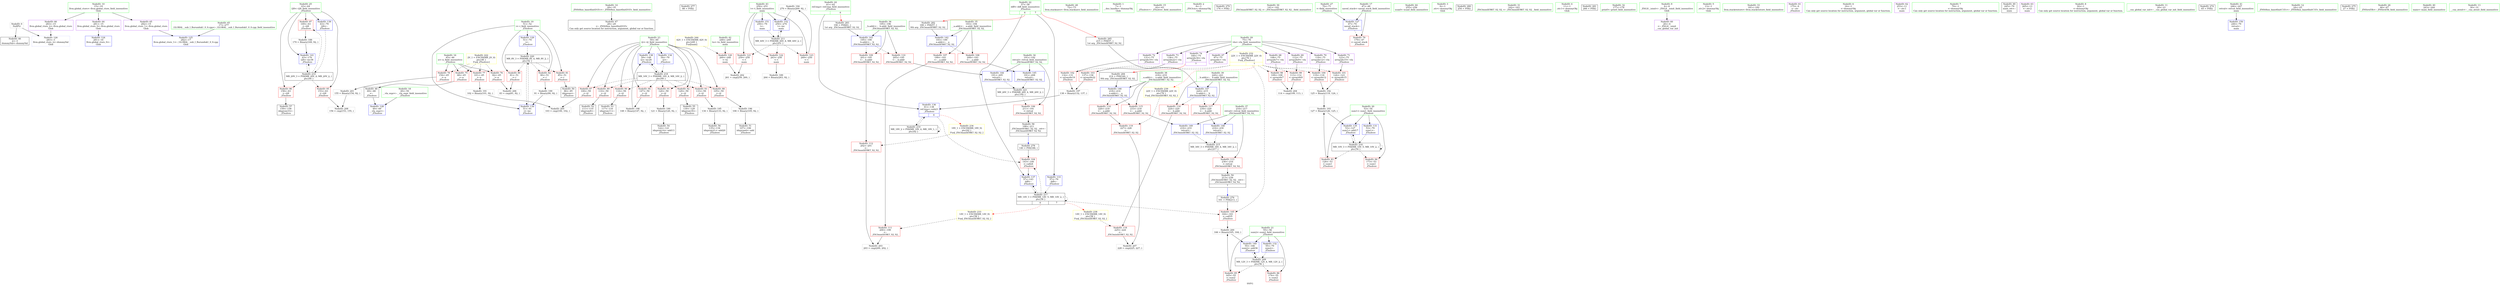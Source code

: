 digraph "SVFG" {
	label="SVFG";

	Node0x55b4d5fac220 [shape=record,color=grey,label="{NodeID: 0\nNullPtr}"];
	Node0x55b4d5fac220 -> Node0x55b4d5fc9af0[style=solid];
	Node0x55b4d5fac220 -> Node0x55b4d5fcfd60[style=solid];
	Node0x55b4d5fca5d0 [shape=record,color=red,label="{NodeID: 97\n169\<--63\n\<--i28\n_Z5solvev\n}"];
	Node0x55b4d5fca5d0 -> Node0x55b4d5fd32e0[style=solid];
	Node0x55b4d5fc62c0 [shape=record,color=green,label="{NodeID: 14\n29\<--35\n_ZNSt8ios_base4InitD1Ev\<--_ZNSt8ios_base4InitD1Ev_field_insensitive\n}"];
	Node0x55b4d5fc62c0 -> Node0x55b4d5fc9bf0[style=solid];
	Node0x55b4d5ff0890 [shape=record,color=black,label="{NodeID: 277\n88 = PHI()\n}"];
	Node0x55b4d5fcd860 [shape=record,color=grey,label="{NodeID: 194\n270 = Binary(269, 92, )\n}"];
	Node0x55b4d5fcd860 -> Node0x55b4d5fd12b0[style=solid];
	Node0x55b4d5fca110 [shape=record,color=red,label="{NodeID: 111\n200\<--199\n\<--\n_ZSt3maxIiERKT_S2_S2_\n}"];
	Node0x55b4d5fca110 -> Node0x55b4d5fd5970[style=solid];
	Node0x55b4d5fc8ad0 [shape=record,color=green,label="{NodeID: 28\n72\<--73\nllvm.stacksave\<--llvm.stacksave_field_insensitive\n}"];
	Node0x55b4d5fd60f0 [shape=record,color=grey,label="{NodeID: 208\n156 = cmp(153, 155, )\n}"];
	Node0x55b4d5fcfc60 [shape=record,color=blue,label="{NodeID: 125\n282\<--17\nllvm.global_ctors_1\<--_GLOBAL__sub_I_Burunduk1_0_0.cpp\nGlob }"];
	Node0x55b4d5fc9750 [shape=record,color=green,label="{NodeID: 42\n248\<--249\ntn\<--tn_field_insensitive\nmain\n}"];
	Node0x55b4d5fc9750 -> Node0x55b4d5fcf850[style=solid];
	Node0x55b4d5fe0fc0 [shape=record,color=yellow,style=double,label="{NodeID: 222\n2V_1 = ENCHI(MR_2V_0)\npts\{46 \}\nFun[_Z5solvev]}"];
	Node0x55b4d5fe0fc0 -> Node0x55b4d5fcc390[style=dashed];
	Node0x55b4d5fe0fc0 -> Node0x55b4d5fcc460[style=dashed];
	Node0x55b4d5fe0fc0 -> Node0x55b4d5fcc530[style=dashed];
	Node0x55b4d5fe0fc0 -> Node0x55b4d5fcc600[style=dashed];
	Node0x55b4d5fd0820 [shape=record,color=blue,label="{NodeID: 139\n63\<--79\ni28\<--\n_Z5solvev\n}"];
	Node0x55b4d5fd0820 -> Node0x55b4d5fdd3c0[style=dashed];
	Node0x55b4d5fcb390 [shape=record,color=black,label="{NodeID: 56\n135\<--134\nidxprom21\<--add20\n_Z5solvev\n}"];
	Node0x55b4d5fcbf80 [shape=record,color=purple,label="{NodeID: 70\n118\<--75\narrayidx12\<--vla\n_Z5solvev\n}"];
	Node0x55b4d5fcbf80 -> Node0x55b4d5fca840[style=solid];
	Node0x55b4d5fccae0 [shape=record,color=red,label="{NodeID: 84\n173\<--53\n\<--sum1\n_Z5solvev\n}"];
	Node0x55b4d5fac430 [shape=record,color=green,label="{NodeID: 1\n7\<--1\n__dso_handle\<--dummyObj\nGlob }"];
	Node0x55b4d5fca6a0 [shape=record,color=red,label="{NodeID: 98\n109\<--108\n\<--arrayidx7\n_Z5solvev\n}"];
	Node0x55b4d5fca6a0 -> Node0x55b4d5fd5af0[style=solid];
	Node0x55b4d5fc8110 [shape=record,color=green,label="{NodeID: 15\n42\<--43\n_Z5solvev\<--_Z5solvev_field_insensitive\n}"];
	Node0x55b4d5ff0960 [shape=record,color=black,label="{NodeID: 278\n140 = PHI(188, )\n}"];
	Node0x55b4d5ff0960 -> Node0x55b4d5fcab80[style=solid];
	Node0x55b4d5fcd9e0 [shape=record,color=grey,label="{NodeID: 195\n134 = Binary(133, 92, )\n}"];
	Node0x55b4d5fcd9e0 -> Node0x55b4d5fcb390[style=solid];
	Node0x55b4d5fca1e0 [shape=record,color=red,label="{NodeID: 112\n202\<--201\n\<--\n_ZSt3maxIiERKT_S2_S2_\n}"];
	Node0x55b4d5fca1e0 -> Node0x55b4d5fd5970[style=solid];
	Node0x55b4d5fc8bd0 [shape=record,color=green,label="{NodeID: 29\n75\<--76\nvla\<--vla_field_insensitive\n_Z5solvev\n}"];
	Node0x55b4d5fc8bd0 -> Node0x55b4d5fcbd10[style=solid];
	Node0x55b4d5fc8bd0 -> Node0x55b4d5fcbde0[style=solid];
	Node0x55b4d5fc8bd0 -> Node0x55b4d5fcbeb0[style=solid];
	Node0x55b4d5fc8bd0 -> Node0x55b4d5fcbf80[style=solid];
	Node0x55b4d5fc8bd0 -> Node0x55b4d5fcc050[style=solid];
	Node0x55b4d5fc8bd0 -> Node0x55b4d5fcc120[style=solid];
	Node0x55b4d5fc8bd0 -> Node0x55b4d5fcc1f0[style=solid];
	Node0x55b4d5fc8bd0 -> Node0x55b4d5fcc2c0[style=solid];
	Node0x55b4d5fdcec0 [shape=record,color=black,label="{NodeID: 209\nMR_12V_3 = PHI(MR_12V_4, MR_12V_2, )\npts\{56 \}\n}"];
	Node0x55b4d5fdcec0 -> Node0x55b4d5fccbb0[style=dashed];
	Node0x55b4d5fdcec0 -> Node0x55b4d5fccc80[style=dashed];
	Node0x55b4d5fdcec0 -> Node0x55b4d5fd08f0[style=dashed];
	Node0x55b4d5fcfd60 [shape=record,color=blue, style = dotted,label="{NodeID: 126\n283\<--3\nllvm.global_ctors_2\<--dummyVal\nGlob }"];
	Node0x55b4d5fc9820 [shape=record,color=green,label="{NodeID: 43\n250\<--251\nt\<--t_field_insensitive\nmain\n}"];
	Node0x55b4d5fc9820 -> Node0x55b4d5fcf920[style=solid];
	Node0x55b4d5fc9820 -> Node0x55b4d5fcf9f0[style=solid];
	Node0x55b4d5fc9820 -> Node0x55b4d5fcfac0[style=solid];
	Node0x55b4d5fc9820 -> Node0x55b4d5fd11e0[style=solid];
	Node0x55b4d5fc9820 -> Node0x55b4d5fd12b0[style=solid];
	Node0x55b4d5fd08f0 [shape=record,color=blue,label="{NodeID: 140\n55\<--166\nsum2\<--add36\n_Z5solvev\n}"];
	Node0x55b4d5fd08f0 -> Node0x55b4d5fdcec0[style=dashed];
	Node0x55b4d5fcb460 [shape=record,color=black,label="{NodeID: 57\n159\<--158\nidxprom33\<--\n_Z5solvev\n}"];
	Node0x55b4d5fcc050 [shape=record,color=purple,label="{NodeID: 71\n123\<--75\narrayidx15\<--vla\n_Z5solvev\n}"];
	Node0x55b4d5fcc050 -> Node0x55b4d5fca910[style=solid];
	Node0x55b4d5fccbb0 [shape=record,color=red,label="{NodeID: 85\n165\<--55\n\<--sum2\n_Z5solvev\n}"];
	Node0x55b4d5fccbb0 -> Node0x55b4d5fce160[style=solid];
	Node0x55b4d5fba190 [shape=record,color=green,label="{NodeID: 2\n8\<--1\n_ZSt3cin\<--dummyObj\nGlob }"];
	Node0x55b4d5fca770 [shape=record,color=red,label="{NodeID: 99\n113\<--112\n\<--arrayidx9\n_Z5solvev\n}"];
	Node0x55b4d5fca770 -> Node0x55b4d5fd5af0[style=solid];
	Node0x55b4d5fc81a0 [shape=record,color=green,label="{NodeID: 16\n45\<--46\nn\<--n_field_insensitive\n_Z5solvev\n}"];
	Node0x55b4d5fc81a0 -> Node0x55b4d5fcc390[style=solid];
	Node0x55b4d5fc81a0 -> Node0x55b4d5fcc460[style=solid];
	Node0x55b4d5fc81a0 -> Node0x55b4d5fcc530[style=solid];
	Node0x55b4d5fc81a0 -> Node0x55b4d5fcc600[style=solid];
	Node0x55b4d5ff0a90 [shape=record,color=black,label="{NodeID: 279\n176 = PHI()\n}"];
	Node0x55b4d5fcdb60 [shape=record,color=grey,label="{NodeID: 196\n106 = Binary(105, 92, )\n}"];
	Node0x55b4d5fcdb60 -> Node0x55b4d5fcaf80[style=solid];
	Node0x55b4d5fca2b0 [shape=record,color=red,label="{NodeID: 113\n236\<--216\n\<--retval\n_ZSt3minIiERKT_S2_S2_\n}"];
	Node0x55b4d5fca2b0 -> Node0x55b4d5fcb600[style=solid];
	Node0x55b4d5fc8ca0 [shape=record,color=green,label="{NodeID: 30\n141\<--142\n_ZSt3maxIiERKT_S2_S2_\<--_ZSt3maxIiERKT_S2_S2__field_insensitive\n}"];
	Node0x55b4d5fdd3c0 [shape=record,color=black,label="{NodeID: 210\nMR_20V_3 = PHI(MR_20V_4, MR_20V_2, )\npts\{64 \}\n}"];
	Node0x55b4d5fdd3c0 -> Node0x55b4d5fcd3d0[style=dashed];
	Node0x55b4d5fdd3c0 -> Node0x55b4d5fca500[style=dashed];
	Node0x55b4d5fdd3c0 -> Node0x55b4d5fca5d0[style=dashed];
	Node0x55b4d5fdd3c0 -> Node0x55b4d5fd09c0[style=dashed];
	Node0x55b4d5fcfe60 [shape=record,color=blue,label="{NodeID: 127\n47\<--70\nsaved_stack\<--\n_Z5solvev\n}"];
	Node0x55b4d5fcfe60 -> Node0x55b4d5fcc6d0[style=dashed];
	Node0x55b4d5fc98f0 [shape=record,color=green,label="{NodeID: 44\n255\<--256\nscanf\<--scanf_field_insensitive\n}"];
	Node0x55b4d5fd09c0 [shape=record,color=blue,label="{NodeID: 141\n63\<--170\ni28\<--inc38\n_Z5solvev\n}"];
	Node0x55b4d5fd09c0 -> Node0x55b4d5fdd3c0[style=dashed];
	Node0x55b4d5fcb530 [shape=record,color=black,label="{NodeID: 58\n188\<--211\n_ZSt3maxIiERKT_S2_S2__ret\<--\n_ZSt3maxIiERKT_S2_S2_\n|{<s0>6}}"];
	Node0x55b4d5fcb530:s0 -> Node0x55b4d5ff0960[style=solid,color=blue];
	Node0x55b4d5fe3040 [shape=record,color=yellow,style=double,label="{NodeID: 238\n14V_1 = ENCHI(MR_14V_0)\npts\{58 \}\nFun[_ZSt3minIiERKT_S2_S2_]}"];
	Node0x55b4d5fe3040 -> Node0x55b4d5fcf6b0[style=dashed];
	Node0x55b4d5fcc120 [shape=record,color=purple,label="{NodeID: 72\n131\<--75\narrayidx19\<--vla\n_Z5solvev\n}"];
	Node0x55b4d5fcc120 -> Node0x55b4d5fca9e0[style=solid];
	Node0x55b4d5fccc80 [shape=record,color=red,label="{NodeID: 86\n174\<--55\n\<--sum2\n_Z5solvev\n}"];
	Node0x55b4d5fba220 [shape=record,color=green,label="{NodeID: 3\n9\<--1\n.str\<--dummyObj\nGlob }"];
	Node0x55b4d5fca840 [shape=record,color=red,label="{NodeID: 100\n119\<--118\n\<--arrayidx12\n_Z5solvev\n}"];
	Node0x55b4d5fca840 -> Node0x55b4d5fcd560[style=solid];
	Node0x55b4d5fc8230 [shape=record,color=green,label="{NodeID: 17\n47\<--48\nsaved_stack\<--saved_stack_field_insensitive\n_Z5solvev\n}"];
	Node0x55b4d5fc8230 -> Node0x55b4d5fcc6d0[style=solid];
	Node0x55b4d5fc8230 -> Node0x55b4d5fcfe60[style=solid];
	Node0x55b4d5ff0b60 [shape=record,color=black,label="{NodeID: 280\n254 = PHI()\n}"];
	Node0x55b4d5fcdce0 [shape=record,color=grey,label="{NodeID: 197\n138 = Binary(132, 137, )\n}"];
	Node0x55b4d5fcdce0 -> Node0x55b4d5fd05b0[style=solid];
	Node0x55b4d5fca380 [shape=record,color=red,label="{NodeID: 114\n226\<--218\n\<--__a.addr\n_ZSt3minIiERKT_S2_S2_\n}"];
	Node0x55b4d5fca380 -> Node0x55b4d5fcf780[style=solid];
	Node0x55b4d5fc8da0 [shape=record,color=green,label="{NodeID: 31\n162\<--163\n_ZSt3minIiERKT_S2_S2_\<--_ZSt3minIiERKT_S2_S2__field_insensitive\n}"];
	Node0x55b4d5fdd8c0 [shape=record,color=black,label="{NodeID: 211\nMR_44V_3 = PHI(MR_44V_4, MR_44V_2, )\npts\{251 \}\n}"];
	Node0x55b4d5fdd8c0 -> Node0x55b4d5fcf920[style=dashed];
	Node0x55b4d5fdd8c0 -> Node0x55b4d5fcf9f0[style=dashed];
	Node0x55b4d5fdd8c0 -> Node0x55b4d5fcfac0[style=dashed];
	Node0x55b4d5fdd8c0 -> Node0x55b4d5fd12b0[style=dashed];
	Node0x55b4d5fcff30 [shape=record,color=blue,label="{NodeID: 128\n49\<--69\n__vla_expr\<--\n_Z5solvev\n}"];
	Node0x55b4d5fc99f0 [shape=record,color=green,label="{NodeID: 45\n17\<--277\n_GLOBAL__sub_I_Burunduk1_0_0.cpp\<--_GLOBAL__sub_I_Burunduk1_0_0.cpp_field_insensitive\n}"];
	Node0x55b4d5fc99f0 -> Node0x55b4d5fcfc60[style=solid];
	Node0x55b4d5fd0a90 [shape=record,color=blue,label="{NodeID: 142\n193\<--189\n__a.addr\<--__a\n_ZSt3maxIiERKT_S2_S2_\n}"];
	Node0x55b4d5fd0a90 -> Node0x55b4d5fc9dd0[style=dashed];
	Node0x55b4d5fd0a90 -> Node0x55b4d5fc9ea0[style=dashed];
	Node0x55b4d5fcb600 [shape=record,color=black,label="{NodeID: 59\n213\<--236\n_ZSt3minIiERKT_S2_S2__ret\<--\n_ZSt3minIiERKT_S2_S2_\n|{<s0>7}}"];
	Node0x55b4d5fcb600:s0 -> Node0x55b4d5ff06a0[style=solid,color=blue];
	Node0x55b4d5fe3150 [shape=record,color=yellow,style=double,label="{NodeID: 239\n22V_1 = ENCHI(MR_22V_0)\npts\{76 \}\nFun[_ZSt3minIiERKT_S2_S2_]}"];
	Node0x55b4d5fe3150 -> Node0x55b4d5fcf780[style=dashed];
	Node0x55b4d5fcc1f0 [shape=record,color=purple,label="{NodeID: 73\n136\<--75\narrayidx22\<--vla\n_Z5solvev\n}"];
	Node0x55b4d5fcc1f0 -> Node0x55b4d5fcaab0[style=solid];
	Node0x55b4d5fccd50 [shape=record,color=red,label="{NodeID: 87\n100\<--59\n\<--i2\n_Z5solvev\n}"];
	Node0x55b4d5fccd50 -> Node0x55b4d5fd5c70[style=solid];
	Node0x55b4d5fc5be0 [shape=record,color=green,label="{NodeID: 4\n11\<--1\n.str.1\<--dummyObj\nGlob }"];
	Node0x55b4d5fca910 [shape=record,color=red,label="{NodeID: 101\n124\<--123\n\<--arrayidx15\n_Z5solvev\n}"];
	Node0x55b4d5fca910 -> Node0x55b4d5fcd560[style=solid];
	Node0x55b4d5fc82c0 [shape=record,color=green,label="{NodeID: 18\n49\<--50\n__vla_expr\<--__vla_expr_field_insensitive\n_Z5solvev\n}"];
	Node0x55b4d5fc82c0 -> Node0x55b4d5fcff30[style=solid];
	Node0x55b4d5ff0c30 [shape=record,color=black,label="{NodeID: 281\n266 = PHI()\n}"];
	Node0x55b4d5fcde60 [shape=record,color=grey,label="{NodeID: 198\n148 = Binary(147, 92, )\n}"];
	Node0x55b4d5fcde60 -> Node0x55b4d5fd0750[style=solid];
	Node0x55b4d5fcf4c0 [shape=record,color=red,label="{NodeID: 115\n233\<--218\n\<--__a.addr\n_ZSt3minIiERKT_S2_S2_\n}"];
	Node0x55b4d5fcf4c0 -> Node0x55b4d5fd1040[style=solid];
	Node0x55b4d5fc8ea0 [shape=record,color=green,label="{NodeID: 32\n177\<--178\nprintf\<--printf_field_insensitive\n}"];
	Node0x55b4d5fd0000 [shape=record,color=blue,label="{NodeID: 129\n51\<--79\ni\<--\n_Z5solvev\n}"];
	Node0x55b4d5fd0000 -> Node0x55b4d5fe05c0[style=dashed];
	Node0x55b4d5fc9af0 [shape=record,color=black,label="{NodeID: 46\n2\<--3\ndummyVal\<--dummyVal\n}"];
	Node0x55b4d5fd0b60 [shape=record,color=blue,label="{NodeID: 143\n195\<--190\n__b.addr\<--__b\n_ZSt3maxIiERKT_S2_S2_\n}"];
	Node0x55b4d5fd0b60 -> Node0x55b4d5fc9f70[style=dashed];
	Node0x55b4d5fd0b60 -> Node0x55b4d5fca040[style=dashed];
	Node0x55b4d5fcb6d0 [shape=record,color=purple,label="{NodeID: 60\n26\<--4\n\<--_ZStL8__ioinit\n__cxx_global_var_init\n}"];
	Node0x55b4d5fcc2c0 [shape=record,color=purple,label="{NodeID: 74\n160\<--75\narrayidx34\<--vla\n_Z5solvev\n|{<s0>7}}"];
	Node0x55b4d5fcc2c0:s0 -> Node0x55b4d5ff1010[style=solid,color=red];
	Node0x55b4d5fcce20 [shape=record,color=red,label="{NodeID: 88\n105\<--59\n\<--i2\n_Z5solvev\n}"];
	Node0x55b4d5fcce20 -> Node0x55b4d5fcdb60[style=solid];
	Node0x55b4d5fc5c70 [shape=record,color=green,label="{NodeID: 5\n13\<--1\n.str.2\<--dummyObj\nGlob }"];
	Node0x55b4d5fca9e0 [shape=record,color=red,label="{NodeID: 102\n132\<--131\n\<--arrayidx19\n_Z5solvev\n}"];
	Node0x55b4d5fca9e0 -> Node0x55b4d5fcdce0[style=solid];
	Node0x55b4d5fc8350 [shape=record,color=green,label="{NodeID: 19\n51\<--52\ni\<--i_field_insensitive\n_Z5solvev\n}"];
	Node0x55b4d5fc8350 -> Node0x55b4d5fcc7a0[style=solid];
	Node0x55b4d5fc8350 -> Node0x55b4d5fcc870[style=solid];
	Node0x55b4d5fc8350 -> Node0x55b4d5fcc940[style=solid];
	Node0x55b4d5fc8350 -> Node0x55b4d5fd0000[style=solid];
	Node0x55b4d5fc8350 -> Node0x55b4d5fd00d0[style=solid];
	Node0x55b4d5ff0d00 [shape=record,color=black,label="{NodeID: 282\n189 = PHI(57, )\n0th arg _ZSt3maxIiERKT_S2_S2_ }"];
	Node0x55b4d5ff0d00 -> Node0x55b4d5fd0a90[style=solid];
	Node0x55b4d5fcdfe0 [shape=record,color=grey,label="{NodeID: 199\n91 = Binary(90, 92, )\n}"];
	Node0x55b4d5fcdfe0 -> Node0x55b4d5fd00d0[style=solid];
	Node0x55b4d5fcf550 [shape=record,color=red,label="{NodeID: 116\n224\<--220\n\<--__b.addr\n_ZSt3minIiERKT_S2_S2_\n}"];
	Node0x55b4d5fcf550 -> Node0x55b4d5fcf6b0[style=solid];
	Node0x55b4d5fc8fa0 [shape=record,color=green,label="{NodeID: 33\n181\<--182\nllvm.stackrestore\<--llvm.stackrestore_field_insensitive\n}"];
	Node0x55b4d5fd00d0 [shape=record,color=blue,label="{NodeID: 130\n51\<--91\ni\<--inc\n_Z5solvev\n}"];
	Node0x55b4d5fd00d0 -> Node0x55b4d5fe05c0[style=dashed];
	Node0x55b4d5fc9bf0 [shape=record,color=black,label="{NodeID: 47\n28\<--29\n\<--_ZNSt8ios_base4InitD1Ev\nCan only get source location for instruction, argument, global var or function.}"];
	Node0x55b4d5fd0c30 [shape=record,color=blue,label="{NodeID: 144\n191\<--205\nretval\<--\n_ZSt3maxIiERKT_S2_S2_\n}"];
	Node0x55b4d5fd0c30 -> Node0x55b4d5fe0ac0[style=dashed];
	Node0x55b4d5fcb7a0 [shape=record,color=purple,label="{NodeID: 61\n175\<--9\n\<--.str\n_Z5solvev\n}"];
	Node0x55b4d5fcc390 [shape=record,color=red,label="{NodeID: 75\n68\<--45\n\<--n\n_Z5solvev\n}"];
	Node0x55b4d5fcc390 -> Node0x55b4d5fcad10[style=solid];
	Node0x55b4d5fccef0 [shape=record,color=red,label="{NodeID: 89\n110\<--59\n\<--i2\n_Z5solvev\n}"];
	Node0x55b4d5fccef0 -> Node0x55b4d5fcb050[style=solid];
	Node0x55b4d5fc5d00 [shape=record,color=green,label="{NodeID: 6\n16\<--1\n\<--dummyObj\nCan only get source location for instruction, argument, global var or function.}"];
	Node0x55b4d5fcaab0 [shape=record,color=red,label="{NodeID: 103\n137\<--136\n\<--arrayidx22\n_Z5solvev\n}"];
	Node0x55b4d5fcaab0 -> Node0x55b4d5fcdce0[style=solid];
	Node0x55b4d5fc8420 [shape=record,color=green,label="{NodeID: 20\n53\<--54\nsum1\<--sum1_field_insensitive\n_Z5solvev\n}"];
	Node0x55b4d5fc8420 -> Node0x55b4d5fcca10[style=solid];
	Node0x55b4d5fc8420 -> Node0x55b4d5fccae0[style=solid];
	Node0x55b4d5fc8420 -> Node0x55b4d5fd01a0[style=solid];
	Node0x55b4d5fc8420 -> Node0x55b4d5fd04e0[style=solid];
	Node0x55b4d5ff0ed0 [shape=record,color=black,label="{NodeID: 283\n190 = PHI(61, )\n1st arg _ZSt3maxIiERKT_S2_S2_ }"];
	Node0x55b4d5ff0ed0 -> Node0x55b4d5fd0b60[style=solid];
	Node0x55b4d5fce160 [shape=record,color=grey,label="{NodeID: 200\n166 = Binary(165, 164, )\n}"];
	Node0x55b4d5fce160 -> Node0x55b4d5fd08f0[style=solid];
	Node0x55b4d5fcf5e0 [shape=record,color=red,label="{NodeID: 117\n230\<--220\n\<--__b.addr\n_ZSt3minIiERKT_S2_S2_\n}"];
	Node0x55b4d5fcf5e0 -> Node0x55b4d5fd0f70[style=solid];
	Node0x55b4d5fc90a0 [shape=record,color=green,label="{NodeID: 34\n191\<--192\nretval\<--retval_field_insensitive\n_ZSt3maxIiERKT_S2_S2_\n}"];
	Node0x55b4d5fc90a0 -> Node0x55b4d5fc9d00[style=solid];
	Node0x55b4d5fc90a0 -> Node0x55b4d5fd0c30[style=solid];
	Node0x55b4d5fc90a0 -> Node0x55b4d5fd0d00[style=solid];
	Node0x55b4d5fd01a0 [shape=record,color=blue,label="{NodeID: 131\n53\<--79\nsum1\<--\n_Z5solvev\n}"];
	Node0x55b4d5fd01a0 -> Node0x55b4d5fdf1c0[style=dashed];
	Node0x55b4d5fcad10 [shape=record,color=black,label="{NodeID: 48\n69\<--68\n\<--\n_Z5solvev\n}"];
	Node0x55b4d5fcad10 -> Node0x55b4d5fcff30[style=solid];
	Node0x55b4d5fd0d00 [shape=record,color=blue,label="{NodeID: 145\n191\<--208\nretval\<--\n_ZSt3maxIiERKT_S2_S2_\n}"];
	Node0x55b4d5fd0d00 -> Node0x55b4d5fe0ac0[style=dashed];
	Node0x55b4d5fcb870 [shape=record,color=purple,label="{NodeID: 62\n253\<--11\n\<--.str.1\nmain\n}"];
	Node0x55b4d5fcc460 [shape=record,color=red,label="{NodeID: 76\n82\<--45\n\<--n\n_Z5solvev\n}"];
	Node0x55b4d5fcc460 -> Node0x55b4d5fd5df0[style=solid];
	Node0x55b4d5fccfc0 [shape=record,color=red,label="{NodeID: 90\n116\<--59\n\<--i2\n_Z5solvev\n}"];
	Node0x55b4d5fccfc0 -> Node0x55b4d5fcb120[style=solid];
	Node0x55b4d5fc5d90 [shape=record,color=green,label="{NodeID: 7\n79\<--1\n\<--dummyObj\nCan only get source location for instruction, argument, global var or function.}"];
	Node0x55b4d5fcab80 [shape=record,color=red,label="{NodeID: 104\n143\<--140\n\<--call24\n_Z5solvev\n}"];
	Node0x55b4d5fcab80 -> Node0x55b4d5fd0680[style=solid];
	Node0x55b4d5fc84f0 [shape=record,color=green,label="{NodeID: 21\n55\<--56\nsum2\<--sum2_field_insensitive\n_Z5solvev\n}"];
	Node0x55b4d5fc84f0 -> Node0x55b4d5fccbb0[style=solid];
	Node0x55b4d5fc84f0 -> Node0x55b4d5fccc80[style=solid];
	Node0x55b4d5fc84f0 -> Node0x55b4d5fd0270[style=solid];
	Node0x55b4d5fc84f0 -> Node0x55b4d5fd08f0[style=solid];
	Node0x55b4d5ff1010 [shape=record,color=black,label="{NodeID: 284\n214 = PHI(160, )\n0th arg _ZSt3minIiERKT_S2_S2_ }"];
	Node0x55b4d5ff1010 -> Node0x55b4d5fd0dd0[style=solid];
	Node0x55b4d5fce2e0 [shape=record,color=grey,label="{NodeID: 201\n155 = Binary(154, 92, )\n}"];
	Node0x55b4d5fce2e0 -> Node0x55b4d5fd60f0[style=solid];
	Node0x55b4d5fcf6b0 [shape=record,color=red,label="{NodeID: 118\n225\<--224\n\<--\n_ZSt3minIiERKT_S2_S2_\n}"];
	Node0x55b4d5fcf6b0 -> Node0x55b4d5fd5f70[style=solid];
	Node0x55b4d5fc9170 [shape=record,color=green,label="{NodeID: 35\n193\<--194\n__a.addr\<--__a.addr_field_insensitive\n_ZSt3maxIiERKT_S2_S2_\n}"];
	Node0x55b4d5fc9170 -> Node0x55b4d5fc9dd0[style=solid];
	Node0x55b4d5fc9170 -> Node0x55b4d5fc9ea0[style=solid];
	Node0x55b4d5fc9170 -> Node0x55b4d5fd0a90[style=solid];
	Node0x55b4d5fdecc0 [shape=record,color=black,label="{NodeID: 215\nMR_34V_3 = PHI(MR_34V_4, MR_34V_2, )\npts\{217 \}\n}"];
	Node0x55b4d5fdecc0 -> Node0x55b4d5fca2b0[style=dashed];
	Node0x55b4d5fd0270 [shape=record,color=blue,label="{NodeID: 132\n55\<--79\nsum2\<--\n_Z5solvev\n}"];
	Node0x55b4d5fd0270 -> Node0x55b4d5fdcec0[style=dashed];
	Node0x55b4d5fcade0 [shape=record,color=black,label="{NodeID: 49\n245\<--79\nmain_ret\<--\nmain\n}"];
	Node0x55b4d5fd0dd0 [shape=record,color=blue,label="{NodeID: 146\n218\<--214\n__a.addr\<--__a\n_ZSt3minIiERKT_S2_S2_\n}"];
	Node0x55b4d5fd0dd0 -> Node0x55b4d5fca380[style=dashed];
	Node0x55b4d5fd0dd0 -> Node0x55b4d5fcf4c0[style=dashed];
	Node0x55b4d5fcb940 [shape=record,color=purple,label="{NodeID: 63\n265\<--13\n\<--.str.2\nmain\n}"];
	Node0x55b4d5fcc530 [shape=record,color=red,label="{NodeID: 77\n101\<--45\n\<--n\n_Z5solvev\n}"];
	Node0x55b4d5fcc530 -> Node0x55b4d5fd3760[style=solid];
	Node0x55b4d5fcd090 [shape=record,color=red,label="{NodeID: 91\n120\<--59\n\<--i2\n_Z5solvev\n}"];
	Node0x55b4d5fcd090 -> Node0x55b4d5fd35e0[style=solid];
	Node0x55b4d5fc5e20 [shape=record,color=green,label="{NodeID: 8\n92\<--1\n\<--dummyObj\nCan only get source location for instruction, argument, global var or function.}"];
	Node0x55b4d5fd32e0 [shape=record,color=grey,label="{NodeID: 188\n170 = Binary(169, 92, )\n}"];
	Node0x55b4d5fd32e0 -> Node0x55b4d5fd09c0[style=solid];
	Node0x55b4d5fcac50 [shape=record,color=red,label="{NodeID: 105\n164\<--161\n\<--call35\n_Z5solvev\n}"];
	Node0x55b4d5fcac50 -> Node0x55b4d5fce160[style=solid];
	Node0x55b4d5fc85c0 [shape=record,color=green,label="{NodeID: 22\n57\<--58\ndiff\<--diff_field_insensitive\n_Z5solvev\n|{|<s2>6|<s3>7}}"];
	Node0x55b4d5fc85c0 -> Node0x55b4d5fd0340[style=solid];
	Node0x55b4d5fc85c0 -> Node0x55b4d5fd0680[style=solid];
	Node0x55b4d5fc85c0:s2 -> Node0x55b4d5ff0d00[style=solid,color=red];
	Node0x55b4d5fc85c0:s3 -> Node0x55b4d5ff1150[style=solid,color=red];
	Node0x55b4d5ff1150 [shape=record,color=black,label="{NodeID: 285\n215 = PHI(57, )\n1st arg _ZSt3minIiERKT_S2_S2_ }"];
	Node0x55b4d5ff1150 -> Node0x55b4d5fd0ea0[style=solid];
	Node0x55b4d5fd5830 [shape=record,color=grey,label="{NodeID: 202\n261 = cmp(259, 260, )\n}"];
	Node0x55b4d5fcf780 [shape=record,color=red,label="{NodeID: 119\n227\<--226\n\<--\n_ZSt3minIiERKT_S2_S2_\n}"];
	Node0x55b4d5fcf780 -> Node0x55b4d5fd5f70[style=solid];
	Node0x55b4d5fc9240 [shape=record,color=green,label="{NodeID: 36\n195\<--196\n__b.addr\<--__b.addr_field_insensitive\n_ZSt3maxIiERKT_S2_S2_\n}"];
	Node0x55b4d5fc9240 -> Node0x55b4d5fc9f70[style=solid];
	Node0x55b4d5fc9240 -> Node0x55b4d5fca040[style=solid];
	Node0x55b4d5fc9240 -> Node0x55b4d5fd0b60[style=solid];
	Node0x55b4d5fdf1c0 [shape=record,color=black,label="{NodeID: 216\nMR_10V_3 = PHI(MR_10V_5, MR_10V_2, )\npts\{54 \}\n}"];
	Node0x55b4d5fdf1c0 -> Node0x55b4d5fcca10[style=dashed];
	Node0x55b4d5fdf1c0 -> Node0x55b4d5fccae0[style=dashed];
	Node0x55b4d5fdf1c0 -> Node0x55b4d5fd04e0[style=dashed];
	Node0x55b4d5fdf1c0 -> Node0x55b4d5fdf1c0[style=dashed];
	Node0x55b4d5fd0340 [shape=record,color=blue,label="{NodeID: 133\n57\<--79\ndiff\<--\n_Z5solvev\n}"];
	Node0x55b4d5fd0340 -> Node0x55b4d5fdf6c0[style=dashed];
	Node0x55b4d5fcaeb0 [shape=record,color=black,label="{NodeID: 50\n86\<--85\nidxprom\<--\n_Z5solvev\n}"];
	Node0x55b4d5fd0ea0 [shape=record,color=blue,label="{NodeID: 147\n220\<--215\n__b.addr\<--__b\n_ZSt3minIiERKT_S2_S2_\n}"];
	Node0x55b4d5fd0ea0 -> Node0x55b4d5fcf550[style=dashed];
	Node0x55b4d5fd0ea0 -> Node0x55b4d5fcf5e0[style=dashed];
	Node0x55b4d5fcba10 [shape=record,color=purple,label="{NodeID: 64\n281\<--15\nllvm.global_ctors_0\<--llvm.global_ctors\nGlob }"];
	Node0x55b4d5fcba10 -> Node0x55b4d5fcfb90[style=solid];
	Node0x55b4d5fe35e0 [shape=record,color=yellow,style=double,label="{NodeID: 244\n42V_1 = ENCHI(MR_42V_0)\npts\{249 \}\nFun[main]}"];
	Node0x55b4d5fe35e0 -> Node0x55b4d5fcf850[style=dashed];
	Node0x55b4d5fcc600 [shape=record,color=red,label="{NodeID: 78\n154\<--45\n\<--n\n_Z5solvev\n}"];
	Node0x55b4d5fcc600 -> Node0x55b4d5fce2e0[style=solid];
	Node0x55b4d5fcd160 [shape=record,color=red,label="{NodeID: 92\n129\<--59\n\<--i2\n_Z5solvev\n}"];
	Node0x55b4d5fcd160 -> Node0x55b4d5fcb2c0[style=solid];
	Node0x55b4d5fc5eb0 [shape=record,color=green,label="{NodeID: 9\n4\<--6\n_ZStL8__ioinit\<--_ZStL8__ioinit_field_insensitive\nGlob }"];
	Node0x55b4d5fc5eb0 -> Node0x55b4d5fcb6d0[style=solid];
	Node0x55b4d5fd3460 [shape=record,color=grey,label="{NodeID: 189\n264 = Binary(263, 92, )\n}"];
	Node0x55b4d5fc9d00 [shape=record,color=red,label="{NodeID: 106\n211\<--191\n\<--retval\n_ZSt3maxIiERKT_S2_S2_\n}"];
	Node0x55b4d5fc9d00 -> Node0x55b4d5fcb530[style=solid];
	Node0x55b4d5fc8690 [shape=record,color=green,label="{NodeID: 23\n59\<--60\ni2\<--i2_field_insensitive\n_Z5solvev\n}"];
	Node0x55b4d5fc8690 -> Node0x55b4d5fccd50[style=solid];
	Node0x55b4d5fc8690 -> Node0x55b4d5fcce20[style=solid];
	Node0x55b4d5fc8690 -> Node0x55b4d5fccef0[style=solid];
	Node0x55b4d5fc8690 -> Node0x55b4d5fccfc0[style=solid];
	Node0x55b4d5fc8690 -> Node0x55b4d5fcd090[style=solid];
	Node0x55b4d5fc8690 -> Node0x55b4d5fcd160[style=solid];
	Node0x55b4d5fc8690 -> Node0x55b4d5fcd230[style=solid];
	Node0x55b4d5fc8690 -> Node0x55b4d5fcd300[style=solid];
	Node0x55b4d5fc8690 -> Node0x55b4d5fd0410[style=solid];
	Node0x55b4d5fc8690 -> Node0x55b4d5fd0750[style=solid];
	Node0x55b4d5fd5970 [shape=record,color=grey,label="{NodeID: 203\n203 = cmp(200, 202, )\n}"];
	Node0x55b4d5fcf850 [shape=record,color=red,label="{NodeID: 120\n260\<--248\n\<--tn\nmain\n}"];
	Node0x55b4d5fcf850 -> Node0x55b4d5fd5830[style=solid];
	Node0x55b4d5fc9310 [shape=record,color=green,label="{NodeID: 37\n216\<--217\nretval\<--retval_field_insensitive\n_ZSt3minIiERKT_S2_S2_\n}"];
	Node0x55b4d5fc9310 -> Node0x55b4d5fca2b0[style=solid];
	Node0x55b4d5fc9310 -> Node0x55b4d5fd0f70[style=solid];
	Node0x55b4d5fc9310 -> Node0x55b4d5fd1040[style=solid];
	Node0x55b4d5fdf6c0 [shape=record,color=black,label="{NodeID: 217\nMR_14V_3 = PHI(MR_14V_5, MR_14V_2, )\npts\{58 \}\n|{|<s4>6|<s5>7}}"];
	Node0x55b4d5fdf6c0 -> Node0x55b4d5fcab80[style=dashed];
	Node0x55b4d5fdf6c0 -> Node0x55b4d5fcac50[style=dashed];
	Node0x55b4d5fdf6c0 -> Node0x55b4d5fd0680[style=dashed];
	Node0x55b4d5fdf6c0 -> Node0x55b4d5fdf6c0[style=dashed];
	Node0x55b4d5fdf6c0:s4 -> Node0x55b4d5fe2bb0[style=dashed,color=red];
	Node0x55b4d5fdf6c0:s5 -> Node0x55b4d5fe3040[style=dashed,color=red];
	Node0x55b4d5fd0410 [shape=record,color=blue,label="{NodeID: 134\n59\<--79\ni2\<--\n_Z5solvev\n}"];
	Node0x55b4d5fd0410 -> Node0x55b4d5fdfbc0[style=dashed];
	Node0x55b4d5fcaf80 [shape=record,color=black,label="{NodeID: 51\n107\<--106\nidxprom6\<--add\n_Z5solvev\n}"];
	Node0x55b4d5fd0f70 [shape=record,color=blue,label="{NodeID: 148\n216\<--230\nretval\<--\n_ZSt3minIiERKT_S2_S2_\n}"];
	Node0x55b4d5fd0f70 -> Node0x55b4d5fdecc0[style=dashed];
	Node0x55b4d5fcbb10 [shape=record,color=purple,label="{NodeID: 65\n282\<--15\nllvm.global_ctors_1\<--llvm.global_ctors\nGlob }"];
	Node0x55b4d5fcbb10 -> Node0x55b4d5fcfc60[style=solid];
	Node0x55b4d5fcc6d0 [shape=record,color=red,label="{NodeID: 79\n179\<--47\n\<--saved_stack\n_Z5solvev\n}"];
	Node0x55b4d5fcd230 [shape=record,color=red,label="{NodeID: 93\n133\<--59\n\<--i2\n_Z5solvev\n}"];
	Node0x55b4d5fcd230 -> Node0x55b4d5fcd9e0[style=solid];
	Node0x55b4d5fc5f40 [shape=record,color=green,label="{NodeID: 10\n15\<--19\nllvm.global_ctors\<--llvm.global_ctors_field_insensitive\nGlob }"];
	Node0x55b4d5fc5f40 -> Node0x55b4d5fcba10[style=solid];
	Node0x55b4d5fc5f40 -> Node0x55b4d5fcbb10[style=solid];
	Node0x55b4d5fc5f40 -> Node0x55b4d5fcbc10[style=solid];
	Node0x55b4d5fd35e0 [shape=record,color=grey,label="{NodeID: 190\n121 = Binary(120, 92, )\n}"];
	Node0x55b4d5fd35e0 -> Node0x55b4d5fcb1f0[style=solid];
	Node0x55b4d5fc9dd0 [shape=record,color=red,label="{NodeID: 107\n199\<--193\n\<--__a.addr\n_ZSt3maxIiERKT_S2_S2_\n}"];
	Node0x55b4d5fc9dd0 -> Node0x55b4d5fca110[style=solid];
	Node0x55b4d5fc8760 [shape=record,color=green,label="{NodeID: 24\n61\<--62\nref.tmp\<--ref.tmp_field_insensitive\n_Z5solvev\n|{|<s1>6}}"];
	Node0x55b4d5fc8760 -> Node0x55b4d5fd05b0[style=solid];
	Node0x55b4d5fc8760:s1 -> Node0x55b4d5ff0ed0[style=solid,color=red];
	Node0x55b4d5fd5af0 [shape=record,color=grey,label="{NodeID: 204\n114 = cmp(109, 113, )\n}"];
	Node0x55b4d5fcf920 [shape=record,color=red,label="{NodeID: 121\n259\<--250\n\<--t\nmain\n}"];
	Node0x55b4d5fcf920 -> Node0x55b4d5fd5830[style=solid];
	Node0x55b4d5fc93e0 [shape=record,color=green,label="{NodeID: 38\n218\<--219\n__a.addr\<--__a.addr_field_insensitive\n_ZSt3minIiERKT_S2_S2_\n}"];
	Node0x55b4d5fc93e0 -> Node0x55b4d5fca380[style=solid];
	Node0x55b4d5fc93e0 -> Node0x55b4d5fcf4c0[style=solid];
	Node0x55b4d5fc93e0 -> Node0x55b4d5fd0dd0[style=solid];
	Node0x55b4d5fdfbc0 [shape=record,color=black,label="{NodeID: 218\nMR_16V_3 = PHI(MR_16V_4, MR_16V_2, )\npts\{60 \}\n}"];
	Node0x55b4d5fdfbc0 -> Node0x55b4d5fccd50[style=dashed];
	Node0x55b4d5fdfbc0 -> Node0x55b4d5fcce20[style=dashed];
	Node0x55b4d5fdfbc0 -> Node0x55b4d5fccef0[style=dashed];
	Node0x55b4d5fdfbc0 -> Node0x55b4d5fccfc0[style=dashed];
	Node0x55b4d5fdfbc0 -> Node0x55b4d5fcd090[style=dashed];
	Node0x55b4d5fdfbc0 -> Node0x55b4d5fcd160[style=dashed];
	Node0x55b4d5fdfbc0 -> Node0x55b4d5fcd230[style=dashed];
	Node0x55b4d5fdfbc0 -> Node0x55b4d5fcd300[style=dashed];
	Node0x55b4d5fdfbc0 -> Node0x55b4d5fd0750[style=dashed];
	Node0x55b4d5fd04e0 [shape=record,color=blue,label="{NodeID: 135\n53\<--127\nsum1\<--add17\n_Z5solvev\n}"];
	Node0x55b4d5fd04e0 -> Node0x55b4d5fdf1c0[style=dashed];
	Node0x55b4d5fcb050 [shape=record,color=black,label="{NodeID: 52\n111\<--110\nidxprom8\<--\n_Z5solvev\n}"];
	Node0x55b4d5fe2ad0 [shape=record,color=yellow,style=double,label="{NodeID: 232\n22V_1 = ENCHI(MR_22V_0)\npts\{76 \}\nFun[_Z5solvev]|{|<s7>7}}"];
	Node0x55b4d5fe2ad0 -> Node0x55b4d5fca6a0[style=dashed];
	Node0x55b4d5fe2ad0 -> Node0x55b4d5fca770[style=dashed];
	Node0x55b4d5fe2ad0 -> Node0x55b4d5fca840[style=dashed];
	Node0x55b4d5fe2ad0 -> Node0x55b4d5fca910[style=dashed];
	Node0x55b4d5fe2ad0 -> Node0x55b4d5fca9e0[style=dashed];
	Node0x55b4d5fe2ad0 -> Node0x55b4d5fcaab0[style=dashed];
	Node0x55b4d5fe2ad0 -> Node0x55b4d5fcac50[style=dashed];
	Node0x55b4d5fe2ad0:s7 -> Node0x55b4d5fe3150[style=dashed,color=red];
	Node0x55b4d5fd1040 [shape=record,color=blue,label="{NodeID: 149\n216\<--233\nretval\<--\n_ZSt3minIiERKT_S2_S2_\n}"];
	Node0x55b4d5fd1040 -> Node0x55b4d5fdecc0[style=dashed];
	Node0x55b4d5fcbc10 [shape=record,color=purple,label="{NodeID: 66\n283\<--15\nllvm.global_ctors_2\<--llvm.global_ctors\nGlob }"];
	Node0x55b4d5fcbc10 -> Node0x55b4d5fcfd60[style=solid];
	Node0x55b4d5fcc7a0 [shape=record,color=red,label="{NodeID: 80\n81\<--51\n\<--i\n_Z5solvev\n}"];
	Node0x55b4d5fcc7a0 -> Node0x55b4d5fd5df0[style=solid];
	Node0x55b4d5fcd300 [shape=record,color=red,label="{NodeID: 94\n147\<--59\n\<--i2\n_Z5solvev\n}"];
	Node0x55b4d5fcd300 -> Node0x55b4d5fcde60[style=solid];
	Node0x55b4d5fc6000 [shape=record,color=green,label="{NodeID: 11\n20\<--21\n__cxx_global_var_init\<--__cxx_global_var_init_field_insensitive\n}"];
	Node0x55b4d5d58780 [shape=record,color=black,label="{NodeID: 274\n65 = PHI()\n}"];
	Node0x55b4d5fd3760 [shape=record,color=grey,label="{NodeID: 191\n102 = Binary(101, 92, )\n}"];
	Node0x55b4d5fd3760 -> Node0x55b4d5fd5c70[style=solid];
	Node0x55b4d5fc9ea0 [shape=record,color=red,label="{NodeID: 108\n208\<--193\n\<--__a.addr\n_ZSt3maxIiERKT_S2_S2_\n}"];
	Node0x55b4d5fc9ea0 -> Node0x55b4d5fd0d00[style=solid];
	Node0x55b4d5fc8830 [shape=record,color=green,label="{NodeID: 25\n63\<--64\ni28\<--i28_field_insensitive\n_Z5solvev\n}"];
	Node0x55b4d5fc8830 -> Node0x55b4d5fcd3d0[style=solid];
	Node0x55b4d5fc8830 -> Node0x55b4d5fca500[style=solid];
	Node0x55b4d5fc8830 -> Node0x55b4d5fca5d0[style=solid];
	Node0x55b4d5fc8830 -> Node0x55b4d5fd0820[style=solid];
	Node0x55b4d5fc8830 -> Node0x55b4d5fd09c0[style=solid];
	Node0x55b4d5fd5c70 [shape=record,color=grey,label="{NodeID: 205\n103 = cmp(100, 102, )\n}"];
	Node0x55b4d5fcf9f0 [shape=record,color=red,label="{NodeID: 122\n263\<--250\n\<--t\nmain\n}"];
	Node0x55b4d5fcf9f0 -> Node0x55b4d5fd3460[style=solid];
	Node0x55b4d5fc94b0 [shape=record,color=green,label="{NodeID: 39\n220\<--221\n__b.addr\<--__b.addr_field_insensitive\n_ZSt3minIiERKT_S2_S2_\n}"];
	Node0x55b4d5fc94b0 -> Node0x55b4d5fcf550[style=solid];
	Node0x55b4d5fc94b0 -> Node0x55b4d5fcf5e0[style=solid];
	Node0x55b4d5fc94b0 -> Node0x55b4d5fd0ea0[style=solid];
	Node0x55b4d5fe00c0 [shape=record,color=black,label="{NodeID: 219\nMR_18V_2 = PHI(MR_18V_4, MR_18V_1, )\npts\{62 \}\n}"];
	Node0x55b4d5fe00c0 -> Node0x55b4d5fd05b0[style=dashed];
	Node0x55b4d5fe00c0 -> Node0x55b4d5fe00c0[style=dashed];
	Node0x55b4d5fd05b0 [shape=record,color=blue,label="{NodeID: 136\n61\<--138\nref.tmp\<--sub23\n_Z5solvev\n|{|<s2>6}}"];
	Node0x55b4d5fd05b0 -> Node0x55b4d5fcab80[style=dashed];
	Node0x55b4d5fd05b0 -> Node0x55b4d5fe00c0[style=dashed];
	Node0x55b4d5fd05b0:s2 -> Node0x55b4d5fe2cc0[style=dashed,color=red];
	Node0x55b4d5fcb120 [shape=record,color=black,label="{NodeID: 53\n117\<--116\nidxprom11\<--\n_Z5solvev\n}"];
	Node0x55b4d5fe2bb0 [shape=record,color=yellow,style=double,label="{NodeID: 233\n14V_1 = ENCHI(MR_14V_0)\npts\{58 \}\nFun[_ZSt3maxIiERKT_S2_S2_]}"];
	Node0x55b4d5fe2bb0 -> Node0x55b4d5fca110[style=dashed];
	Node0x55b4d5fd1110 [shape=record,color=blue,label="{NodeID: 150\n246\<--79\nretval\<--\nmain\n}"];
	Node0x55b4d5fcbd10 [shape=record,color=purple,label="{NodeID: 67\n87\<--75\narrayidx\<--vla\n_Z5solvev\n}"];
	Node0x55b4d5fcc870 [shape=record,color=red,label="{NodeID: 81\n85\<--51\n\<--i\n_Z5solvev\n}"];
	Node0x55b4d5fcc870 -> Node0x55b4d5fcaeb0[style=solid];
	Node0x55b4d5fcd3d0 [shape=record,color=red,label="{NodeID: 95\n153\<--63\n\<--i28\n_Z5solvev\n}"];
	Node0x55b4d5fcd3d0 -> Node0x55b4d5fd60f0[style=solid];
	Node0x55b4d5fc60c0 [shape=record,color=green,label="{NodeID: 12\n24\<--25\n_ZNSt8ios_base4InitC1Ev\<--_ZNSt8ios_base4InitC1Ev_field_insensitive\n}"];
	Node0x55b4d5ff05a0 [shape=record,color=black,label="{NodeID: 275\n27 = PHI()\n}"];
	Node0x55b4d5fcd560 [shape=record,color=grey,label="{NodeID: 192\n125 = Binary(119, 124, )\n}"];
	Node0x55b4d5fcd560 -> Node0x55b4d5fcd6e0[style=solid];
	Node0x55b4d5fc9f70 [shape=record,color=red,label="{NodeID: 109\n201\<--195\n\<--__b.addr\n_ZSt3maxIiERKT_S2_S2_\n}"];
	Node0x55b4d5fc9f70 -> Node0x55b4d5fca1e0[style=solid];
	Node0x55b4d5fc8900 [shape=record,color=green,label="{NodeID: 26\n66\<--67\n_ZNSirsERi\<--_ZNSirsERi_field_insensitive\n}"];
	Node0x55b4d5fd5df0 [shape=record,color=grey,label="{NodeID: 206\n83 = cmp(81, 82, )\n}"];
	Node0x55b4d5fcfac0 [shape=record,color=red,label="{NodeID: 123\n269\<--250\n\<--t\nmain\n}"];
	Node0x55b4d5fcfac0 -> Node0x55b4d5fcd860[style=solid];
	Node0x55b4d5fc9580 [shape=record,color=green,label="{NodeID: 40\n243\<--244\nmain\<--main_field_insensitive\n}"];
	Node0x55b4d5fe05c0 [shape=record,color=black,label="{NodeID: 220\nMR_8V_3 = PHI(MR_8V_4, MR_8V_2, )\npts\{52 \}\n}"];
	Node0x55b4d5fe05c0 -> Node0x55b4d5fcc7a0[style=dashed];
	Node0x55b4d5fe05c0 -> Node0x55b4d5fcc870[style=dashed];
	Node0x55b4d5fe05c0 -> Node0x55b4d5fcc940[style=dashed];
	Node0x55b4d5fe05c0 -> Node0x55b4d5fd00d0[style=dashed];
	Node0x55b4d5fd0680 [shape=record,color=blue,label="{NodeID: 137\n57\<--143\ndiff\<--\n_Z5solvev\n}"];
	Node0x55b4d5fd0680 -> Node0x55b4d5fdf6c0[style=dashed];
	Node0x55b4d5fcb1f0 [shape=record,color=black,label="{NodeID: 54\n122\<--121\nidxprom14\<--add13\n_Z5solvev\n}"];
	Node0x55b4d5fe2cc0 [shape=record,color=yellow,style=double,label="{NodeID: 234\n18V_1 = ENCHI(MR_18V_0)\npts\{62 \}\nFun[_ZSt3maxIiERKT_S2_S2_]}"];
	Node0x55b4d5fe2cc0 -> Node0x55b4d5fca1e0[style=dashed];
	Node0x55b4d5fd11e0 [shape=record,color=blue,label="{NodeID: 151\n250\<--79\nt\<--\nmain\n}"];
	Node0x55b4d5fd11e0 -> Node0x55b4d5fdd8c0[style=dashed];
	Node0x55b4d5fcbde0 [shape=record,color=purple,label="{NodeID: 68\n108\<--75\narrayidx7\<--vla\n_Z5solvev\n}"];
	Node0x55b4d5fcbde0 -> Node0x55b4d5fca6a0[style=solid];
	Node0x55b4d5fcc940 [shape=record,color=red,label="{NodeID: 82\n90\<--51\n\<--i\n_Z5solvev\n}"];
	Node0x55b4d5fcc940 -> Node0x55b4d5fcdfe0[style=solid];
	Node0x55b4d5fca500 [shape=record,color=red,label="{NodeID: 96\n158\<--63\n\<--i28\n_Z5solvev\n}"];
	Node0x55b4d5fca500 -> Node0x55b4d5fcb460[style=solid];
	Node0x55b4d5fc61c0 [shape=record,color=green,label="{NodeID: 13\n30\<--31\n__cxa_atexit\<--__cxa_atexit_field_insensitive\n}"];
	Node0x55b4d5ff06a0 [shape=record,color=black,label="{NodeID: 276\n161 = PHI(213, )\n}"];
	Node0x55b4d5ff06a0 -> Node0x55b4d5fcac50[style=solid];
	Node0x55b4d5fcd6e0 [shape=record,color=grey,label="{NodeID: 193\n127 = Binary(126, 125, )\n}"];
	Node0x55b4d5fcd6e0 -> Node0x55b4d5fd04e0[style=solid];
	Node0x55b4d5fca040 [shape=record,color=red,label="{NodeID: 110\n205\<--195\n\<--__b.addr\n_ZSt3maxIiERKT_S2_S2_\n}"];
	Node0x55b4d5fca040 -> Node0x55b4d5fd0c30[style=solid];
	Node0x55b4d5fc8a00 [shape=record,color=green,label="{NodeID: 27\n70\<--71\n\<--field_insensitive\n_Z5solvev\n}"];
	Node0x55b4d5fc8a00 -> Node0x55b4d5fcfe60[style=solid];
	Node0x55b4d5fd5f70 [shape=record,color=grey,label="{NodeID: 207\n228 = cmp(225, 227, )\n}"];
	Node0x55b4d5fcfb90 [shape=record,color=blue,label="{NodeID: 124\n281\<--16\nllvm.global_ctors_0\<--\nGlob }"];
	Node0x55b4d5fc9680 [shape=record,color=green,label="{NodeID: 41\n246\<--247\nretval\<--retval_field_insensitive\nmain\n}"];
	Node0x55b4d5fc9680 -> Node0x55b4d5fd1110[style=solid];
	Node0x55b4d5fe0ac0 [shape=record,color=black,label="{NodeID: 221\nMR_26V_3 = PHI(MR_26V_4, MR_26V_2, )\npts\{192 \}\n}"];
	Node0x55b4d5fe0ac0 -> Node0x55b4d5fc9d00[style=dashed];
	Node0x55b4d5fd0750 [shape=record,color=blue,label="{NodeID: 138\n59\<--148\ni2\<--inc26\n_Z5solvev\n}"];
	Node0x55b4d5fd0750 -> Node0x55b4d5fdfbc0[style=dashed];
	Node0x55b4d5fcb2c0 [shape=record,color=black,label="{NodeID: 55\n130\<--129\nidxprom18\<--\n_Z5solvev\n}"];
	Node0x55b4d5fd12b0 [shape=record,color=blue,label="{NodeID: 152\n250\<--270\nt\<--inc\nmain\n}"];
	Node0x55b4d5fd12b0 -> Node0x55b4d5fdd8c0[style=dashed];
	Node0x55b4d5fcbeb0 [shape=record,color=purple,label="{NodeID: 69\n112\<--75\narrayidx9\<--vla\n_Z5solvev\n}"];
	Node0x55b4d5fcbeb0 -> Node0x55b4d5fca770[style=solid];
	Node0x55b4d5fcca10 [shape=record,color=red,label="{NodeID: 83\n126\<--53\n\<--sum1\n_Z5solvev\n}"];
	Node0x55b4d5fcca10 -> Node0x55b4d5fcd6e0[style=solid];
}
